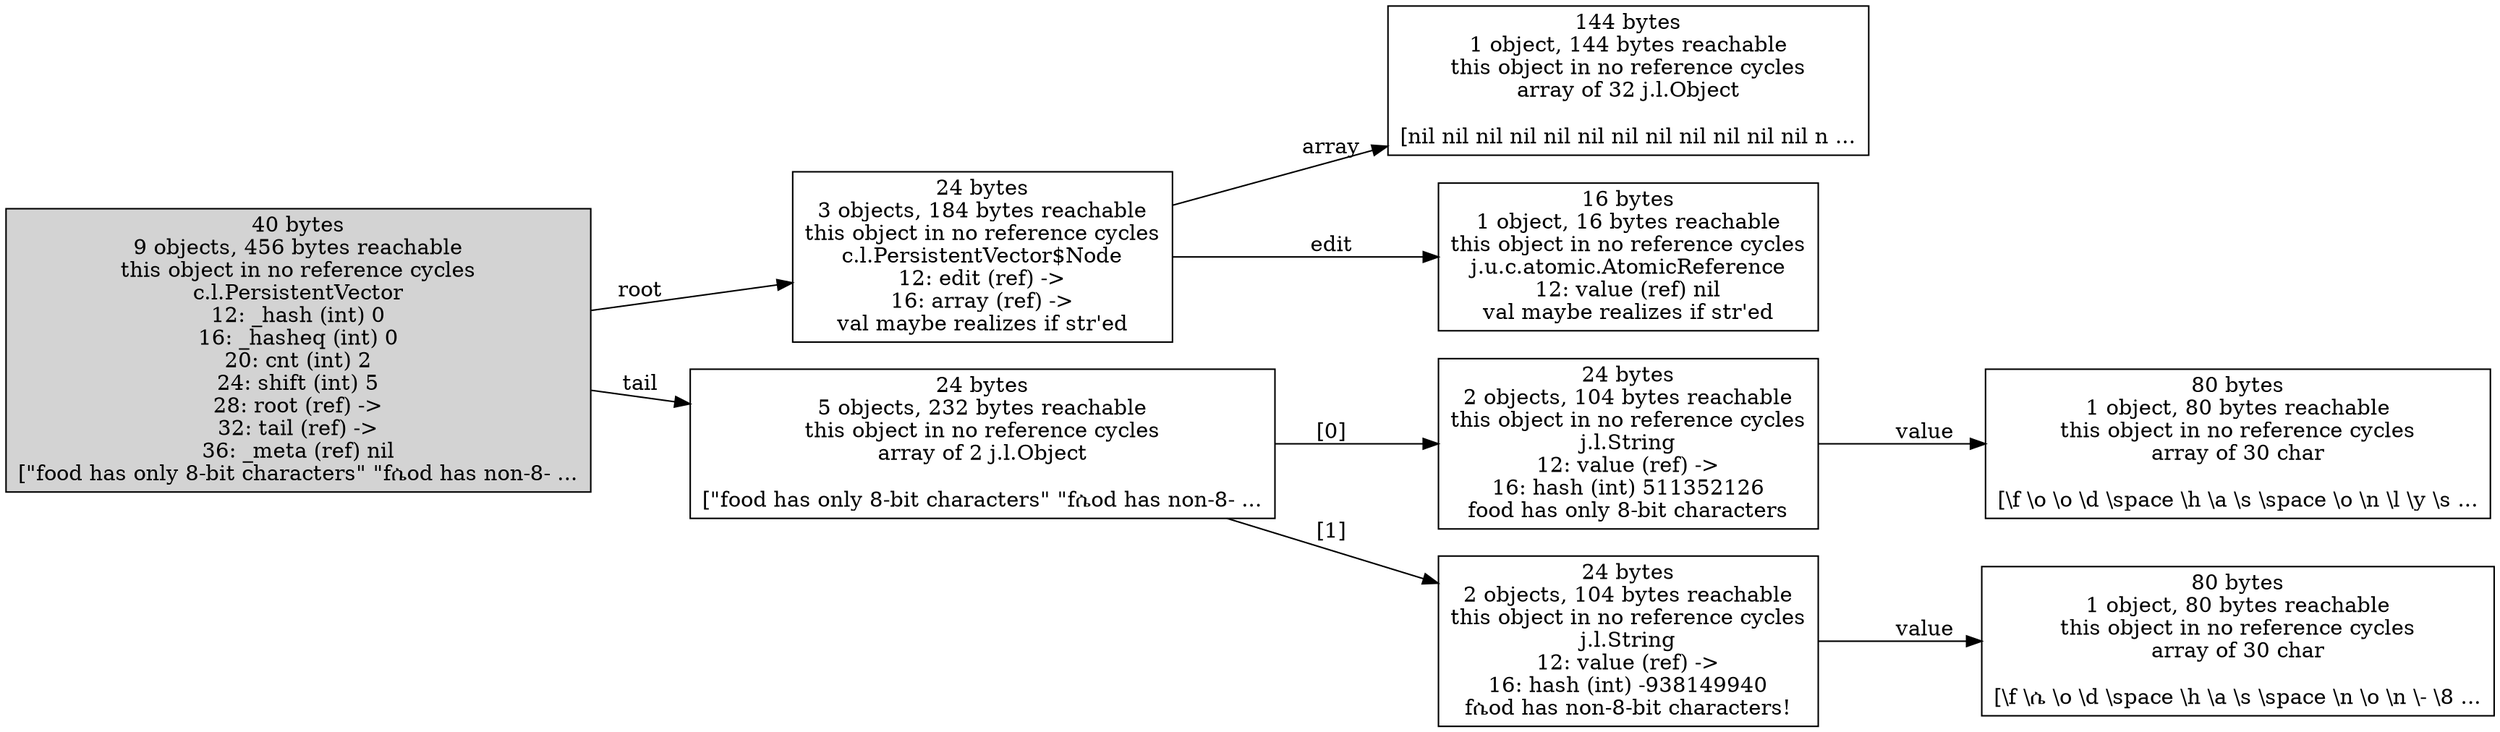 digraph {
graph [layout="dot",rankdir="LR"];
"29516619072" ["reachable-only-from"=29516619072,"scc-num-nodes"=1,style="filled","my-unique-total-size"=456,"my-unique-num-reachable-nodes"=9,label="40 bytes
9 objects, 456 bytes reachable
this object in no reference cycles
c.l.PersistentVector
12: _hash (int) 0
16: _hasheq (int) 0
20: cnt (int) 2
24: shift (int) 5
28: root (ref) ->
32: tail (ref) ->
36: _meta (ref) nil
[\"food has only 8-bit characters\" \"fሴod has non-8- ...",shape="box"];
"17766377984" ["reachable-only-from"=29516619072,"scc-num-nodes"=1,label="144 bytes
1 object, 144 bytes reachable
this object in no reference cycles
array of 32 j.l.Object

[nil nil nil nil nil nil nil nil nil nil nil nil n ...",shape="box"];
"17766377664" ["reachable-only-from"=29516619072,"scc-num-nodes"=1,label="24 bytes
3 objects, 184 bytes reachable
this object in no reference cycles
c.l.PersistentVector$Node
12: edit (ref) ->
16: array (ref) ->
val maybe realizes if str'ed",shape="box"];
"29516528448" ["reachable-only-from"=29516619072,"scc-num-nodes"=1,label="80 bytes
1 object, 80 bytes reachable
this object in no reference cycles
array of 30 char

[\\f \\o \\o \\d \\space \\h \\a \\s \\space \\o \\n \\l \\y \\s ...",shape="box"];
"29516528256" ["reachable-only-from"=29516619072,"scc-num-nodes"=1,label="24 bytes
2 objects, 104 bytes reachable
this object in no reference cycles
j.l.String
12: value (ref) ->
16: hash (int) 511352126
food has only 8-bit characters",shape="box"];
"29516531264" ["reachable-only-from"=29516619072,"scc-num-nodes"=1,label="80 bytes
1 object, 80 bytes reachable
this object in no reference cycles
array of 30 char

[\\f \\ሴ \\o \\d \\space \\h \\a \\s \\space \\n \\o \\n \\- \\8 ...",shape="box"];
"29516531072" ["reachable-only-from"=29516619072,"scc-num-nodes"=1,label="24 bytes
2 objects, 104 bytes reachable
this object in no reference cycles
j.l.String
12: value (ref) ->
16: hash (int) -938149940
fሴod has non-8-bit characters!",shape="box"];
"29516618880" ["reachable-only-from"=29516619072,"scc-num-nodes"=1,label="24 bytes
5 objects, 232 bytes reachable
this object in no reference cycles
array of 2 j.l.Object

[\"food has only 8-bit characters\" \"fሴod has non-8- ...",shape="box"];
"17766377856" ["reachable-only-from"=29516619072,"scc-num-nodes"=1,label="16 bytes
1 object, 16 bytes reachable
this object in no reference cycles
j.u.c.atomic.AtomicReference
12: value (ref) nil
val maybe realizes if str'ed",shape="box"];
"29516619072" -> "17766377664" ["field-name"="root",label="root"];
"29516619072" -> "29516618880" ["field-name"="tail",label="tail"];
"17766377664" -> "17766377856" ["field-name"="edit",label="edit"];
"17766377664" -> "17766377984" ["field-name"="array",label="array"];
"29516528256" -> "29516528448" ["field-name"="value",label="value"];
"29516531072" -> "29516531264" ["field-name"="value",label="value"];
"29516618880" -> "29516528256" ["field-name"="[0]",label="[0]"];
"29516618880" -> "29516531072" ["field-name"="[1]",label="[1]"];
} 